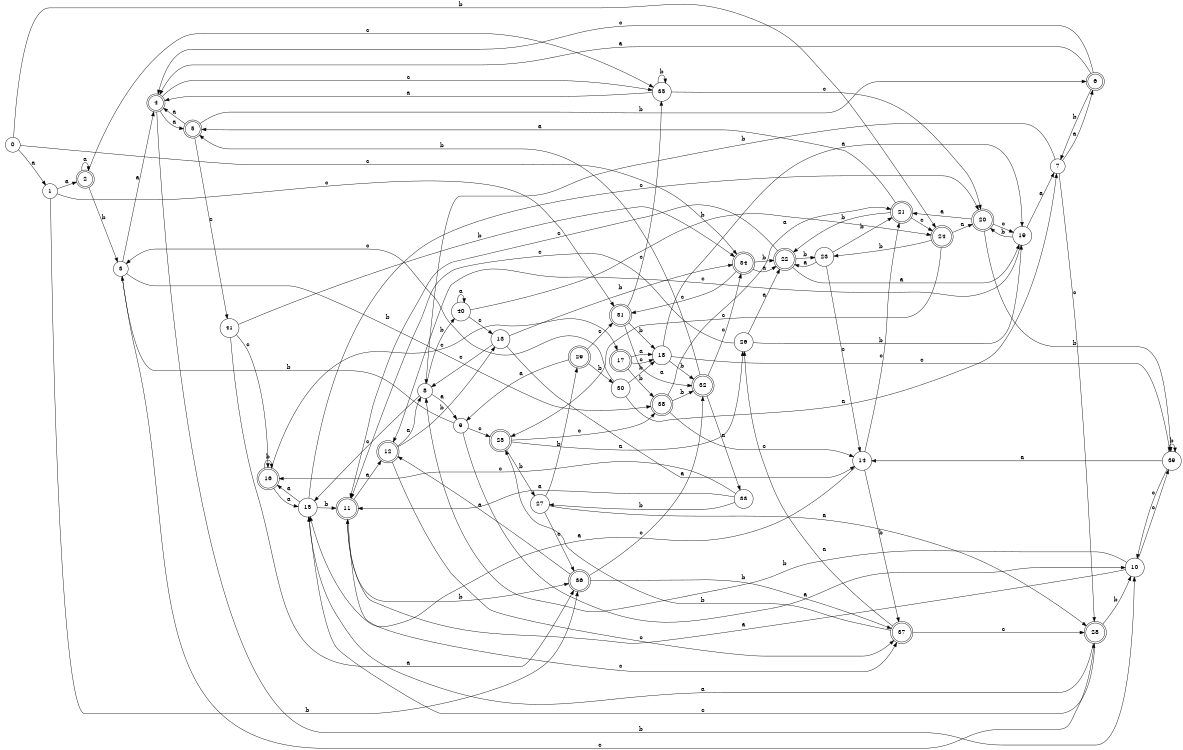digraph n34_4 {
__start0 [label="" shape="none"];

rankdir=LR;
size="8,5";

s0 [style="filled", color="black", fillcolor="white" shape="circle", label="0"];
s1 [style="filled", color="black", fillcolor="white" shape="circle", label="1"];
s2 [style="rounded,filled", color="black", fillcolor="white" shape="doublecircle", label="2"];
s3 [style="filled", color="black", fillcolor="white" shape="circle", label="3"];
s4 [style="rounded,filled", color="black", fillcolor="white" shape="doublecircle", label="4"];
s5 [style="rounded,filled", color="black", fillcolor="white" shape="doublecircle", label="5"];
s6 [style="rounded,filled", color="black", fillcolor="white" shape="doublecircle", label="6"];
s7 [style="filled", color="black", fillcolor="white" shape="circle", label="7"];
s8 [style="filled", color="black", fillcolor="white" shape="circle", label="8"];
s9 [style="filled", color="black", fillcolor="white" shape="circle", label="9"];
s10 [style="filled", color="black", fillcolor="white" shape="circle", label="10"];
s11 [style="rounded,filled", color="black", fillcolor="white" shape="doublecircle", label="11"];
s12 [style="rounded,filled", color="black", fillcolor="white" shape="doublecircle", label="12"];
s13 [style="filled", color="black", fillcolor="white" shape="circle", label="13"];
s14 [style="filled", color="black", fillcolor="white" shape="circle", label="14"];
s15 [style="filled", color="black", fillcolor="white" shape="circle", label="15"];
s16 [style="rounded,filled", color="black", fillcolor="white" shape="doublecircle", label="16"];
s17 [style="rounded,filled", color="black", fillcolor="white" shape="doublecircle", label="17"];
s18 [style="filled", color="black", fillcolor="white" shape="circle", label="18"];
s19 [style="filled", color="black", fillcolor="white" shape="circle", label="19"];
s20 [style="rounded,filled", color="black", fillcolor="white" shape="doublecircle", label="20"];
s21 [style="rounded,filled", color="black", fillcolor="white" shape="doublecircle", label="21"];
s22 [style="rounded,filled", color="black", fillcolor="white" shape="doublecircle", label="22"];
s23 [style="filled", color="black", fillcolor="white" shape="circle", label="23"];
s24 [style="rounded,filled", color="black", fillcolor="white" shape="doublecircle", label="24"];
s25 [style="rounded,filled", color="black", fillcolor="white" shape="doublecircle", label="25"];
s26 [style="filled", color="black", fillcolor="white" shape="circle", label="26"];
s27 [style="filled", color="black", fillcolor="white" shape="circle", label="27"];
s28 [style="rounded,filled", color="black", fillcolor="white" shape="doublecircle", label="28"];
s29 [style="rounded,filled", color="black", fillcolor="white" shape="doublecircle", label="29"];
s30 [style="filled", color="black", fillcolor="white" shape="circle", label="30"];
s31 [style="rounded,filled", color="black", fillcolor="white" shape="doublecircle", label="31"];
s32 [style="rounded,filled", color="black", fillcolor="white" shape="doublecircle", label="32"];
s33 [style="filled", color="black", fillcolor="white" shape="circle", label="33"];
s34 [style="rounded,filled", color="black", fillcolor="white" shape="doublecircle", label="34"];
s35 [style="filled", color="black", fillcolor="white" shape="circle", label="35"];
s36 [style="rounded,filled", color="black", fillcolor="white" shape="doublecircle", label="36"];
s37 [style="rounded,filled", color="black", fillcolor="white" shape="doublecircle", label="37"];
s38 [style="rounded,filled", color="black", fillcolor="white" shape="doublecircle", label="38"];
s39 [style="filled", color="black", fillcolor="white" shape="circle", label="39"];
s40 [style="filled", color="black", fillcolor="white" shape="circle", label="40"];
s41 [style="filled", color="black", fillcolor="white" shape="circle", label="41"];
s0 -> s1 [label="a"];
s0 -> s24 [label="b"];
s0 -> s34 [label="c"];
s1 -> s2 [label="a"];
s1 -> s36 [label="b"];
s1 -> s31 [label="c"];
s2 -> s2 [label="a"];
s2 -> s3 [label="b"];
s2 -> s35 [label="c"];
s3 -> s4 [label="a"];
s3 -> s38 [label="b"];
s3 -> s28 [label="c"];
s4 -> s5 [label="a"];
s4 -> s10 [label="b"];
s4 -> s35 [label="c"];
s5 -> s4 [label="a"];
s5 -> s6 [label="b"];
s5 -> s41 [label="c"];
s6 -> s4 [label="a"];
s6 -> s7 [label="b"];
s6 -> s4 [label="c"];
s7 -> s6 [label="a"];
s7 -> s8 [label="b"];
s7 -> s28 [label="c"];
s8 -> s9 [label="a"];
s8 -> s40 [label="b"];
s8 -> s15 [label="c"];
s9 -> s10 [label="a"];
s9 -> s3 [label="b"];
s9 -> s25 [label="c"];
s10 -> s11 [label="a"];
s10 -> s8 [label="b"];
s10 -> s39 [label="c"];
s11 -> s12 [label="a"];
s11 -> s36 [label="b"];
s11 -> s37 [label="c"];
s12 -> s8 [label="a"];
s12 -> s13 [label="b"];
s12 -> s37 [label="c"];
s13 -> s14 [label="a"];
s13 -> s34 [label="b"];
s13 -> s8 [label="c"];
s14 -> s15 [label="a"];
s14 -> s37 [label="b"];
s14 -> s21 [label="c"];
s15 -> s16 [label="a"];
s15 -> s11 [label="b"];
s15 -> s20 [label="c"];
s16 -> s15 [label="a"];
s16 -> s16 [label="b"];
s16 -> s17 [label="c"];
s17 -> s18 [label="a"];
s17 -> s38 [label="b"];
s17 -> s18 [label="c"];
s18 -> s19 [label="a"];
s18 -> s32 [label="b"];
s18 -> s39 [label="c"];
s19 -> s7 [label="a"];
s19 -> s20 [label="b"];
s19 -> s12 [label="c"];
s20 -> s21 [label="a"];
s20 -> s39 [label="b"];
s20 -> s19 [label="c"];
s21 -> s5 [label="a"];
s21 -> s22 [label="b"];
s21 -> s24 [label="c"];
s22 -> s19 [label="a"];
s22 -> s23 [label="b"];
s22 -> s11 [label="c"];
s23 -> s22 [label="a"];
s23 -> s21 [label="b"];
s23 -> s14 [label="c"];
s24 -> s20 [label="a"];
s24 -> s23 [label="b"];
s24 -> s25 [label="c"];
s25 -> s26 [label="a"];
s25 -> s27 [label="b"];
s25 -> s38 [label="c"];
s26 -> s22 [label="a"];
s26 -> s19 [label="b"];
s26 -> s11 [label="c"];
s27 -> s28 [label="a"];
s27 -> s29 [label="b"];
s27 -> s36 [label="c"];
s28 -> s15 [label="a"];
s28 -> s10 [label="b"];
s28 -> s15 [label="c"];
s29 -> s9 [label="a"];
s29 -> s30 [label="b"];
s29 -> s31 [label="c"];
s30 -> s7 [label="a"];
s30 -> s18 [label="b"];
s30 -> s3 [label="c"];
s31 -> s32 [label="a"];
s31 -> s18 [label="b"];
s31 -> s35 [label="c"];
s32 -> s33 [label="a"];
s32 -> s5 [label="b"];
s32 -> s34 [label="c"];
s33 -> s11 [label="a"];
s33 -> s27 [label="b"];
s33 -> s16 [label="c"];
s34 -> s22 [label="a"];
s34 -> s22 [label="b"];
s34 -> s31 [label="c"];
s35 -> s4 [label="a"];
s35 -> s35 [label="b"];
s35 -> s20 [label="c"];
s36 -> s12 [label="a"];
s36 -> s37 [label="b"];
s36 -> s32 [label="c"];
s37 -> s26 [label="a"];
s37 -> s25 [label="b"];
s37 -> s28 [label="c"];
s38 -> s21 [label="a"];
s38 -> s32 [label="b"];
s38 -> s14 [label="c"];
s39 -> s14 [label="a"];
s39 -> s39 [label="b"];
s39 -> s10 [label="c"];
s40 -> s40 [label="a"];
s40 -> s24 [label="b"];
s40 -> s13 [label="c"];
s41 -> s36 [label="a"];
s41 -> s34 [label="b"];
s41 -> s16 [label="c"];

}